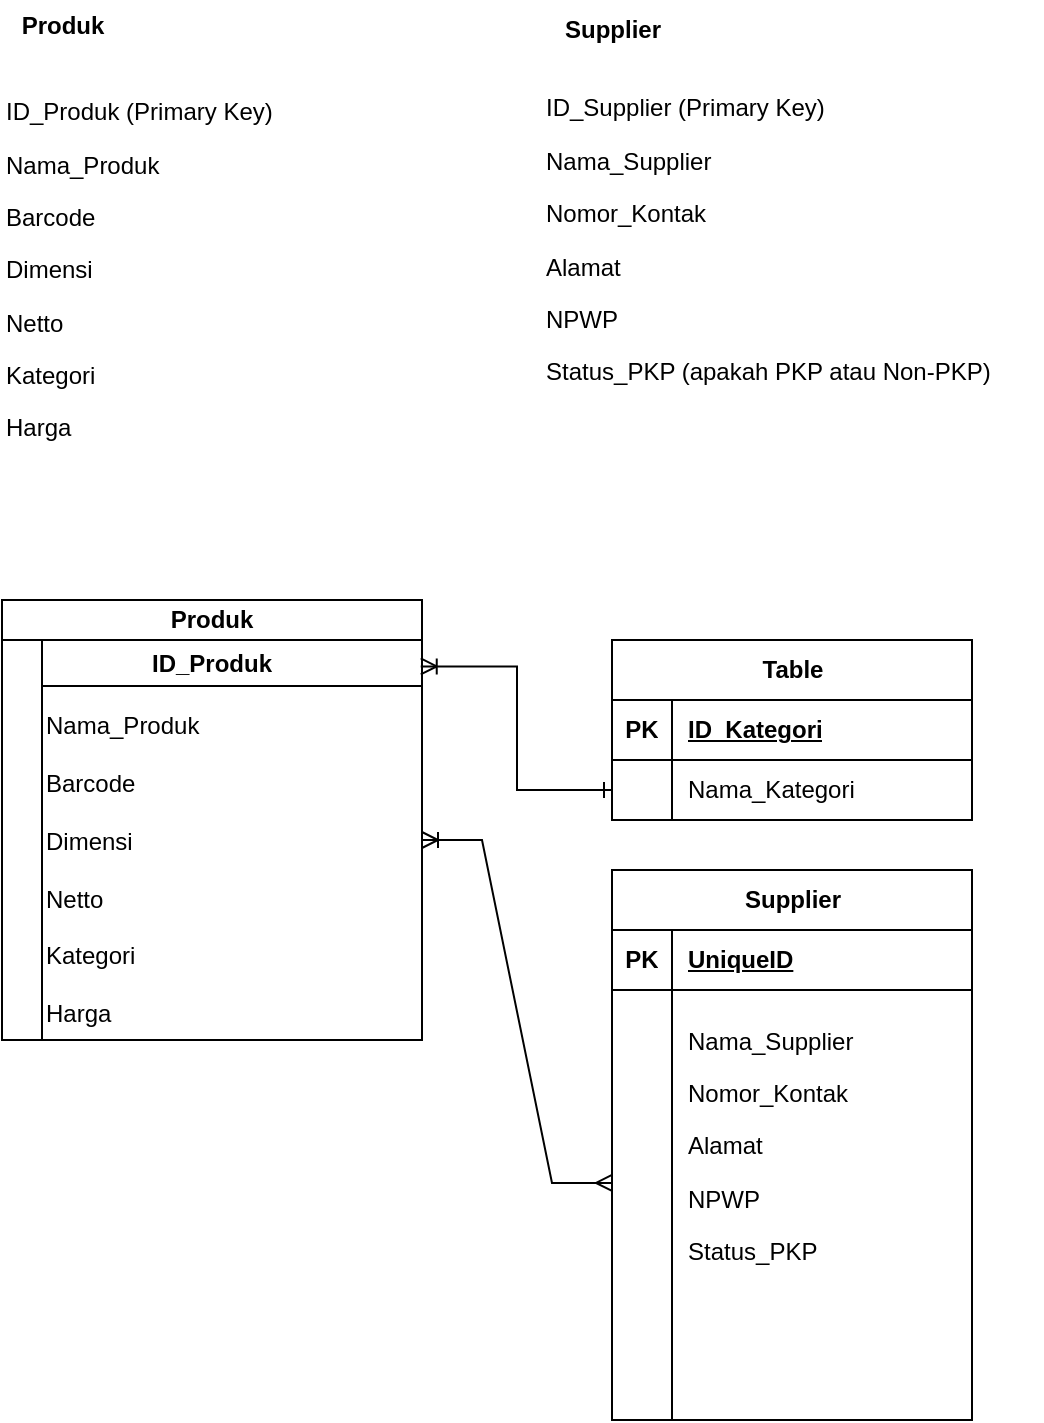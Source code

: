 <mxfile version="26.1.1">
  <diagram name="Page-1" id="c9JKetAfE5TmErLx6Him">
    <mxGraphModel dx="978" dy="511" grid="1" gridSize="10" guides="1" tooltips="1" connect="1" arrows="1" fold="1" page="1" pageScale="1" pageWidth="850" pageHeight="1100" math="0" shadow="0">
      <root>
        <mxCell id="0" />
        <mxCell id="1" parent="0" />
        <mxCell id="Uuejr6ppMPrH23HHgi1S-21" value="ID_Produk" style="swimlane;whiteSpace=wrap;html=1;" vertex="1" parent="1">
          <mxGeometry x="40" y="360" width="210" height="200" as="geometry">
            <mxRectangle x="40" y="360" width="100" height="30" as="alternateBounds" />
          </mxGeometry>
        </mxCell>
        <mxCell id="Uuejr6ppMPrH23HHgi1S-22" value="" style="rounded=0;whiteSpace=wrap;html=1;flipH=1;flipV=1;" vertex="1" parent="Uuejr6ppMPrH23HHgi1S-21">
          <mxGeometry width="20" height="200" as="geometry" />
        </mxCell>
        <mxCell id="Uuejr6ppMPrH23HHgi1S-26" value=" Nama_Produk&lt;div&gt;&amp;nbsp;     &lt;br&gt;Barcode&lt;/div&gt;&lt;div&gt;&amp;nbsp;             &lt;br&gt;Dimensi&lt;/div&gt;&lt;div&gt;&amp;nbsp;                &lt;br&gt;&lt;span style=&quot;background-color: transparent; color: light-dark(rgb(0, 0, 0), rgb(255, 255, 255));&quot;&gt;Netto&amp;nbsp;&lt;/span&gt;&lt;/div&gt;&lt;div&gt;&lt;br&gt;&lt;/div&gt;&lt;div&gt;Kategori&amp;nbsp;&lt;br&gt;&lt;br&gt;&lt;/div&gt;&lt;div&gt;Harga    &lt;/div&gt;" style="text;html=1;align=left;verticalAlign=middle;resizable=0;points=[];autosize=1;strokeColor=none;fillColor=none;" vertex="1" parent="Uuejr6ppMPrH23HHgi1S-21">
          <mxGeometry x="20" y="30" width="100" height="170" as="geometry" />
        </mxCell>
        <mxCell id="Uuejr6ppMPrH23HHgi1S-3" value="&lt;b&gt;Produk&lt;/b&gt;&lt;div&gt;&lt;br&gt;&lt;/div&gt;" style="text;html=1;align=center;verticalAlign=middle;resizable=0;points=[];autosize=1;strokeColor=none;fillColor=none;" vertex="1" parent="1">
          <mxGeometry x="40" y="40" width="60" height="40" as="geometry" />
        </mxCell>
        <mxCell id="Uuejr6ppMPrH23HHgi1S-11" value="&lt;b&gt;Supplier&lt;/b&gt;" style="text;html=1;align=center;verticalAlign=middle;resizable=0;points=[];autosize=1;strokeColor=none;fillColor=none;" vertex="1" parent="1">
          <mxGeometry x="310" y="40" width="70" height="30" as="geometry" />
        </mxCell>
        <mxCell id="Uuejr6ppMPrH23HHgi1S-13" value="&lt;p data-pm-slice=&quot;0 0 []&quot;&gt;ID_Supplier (Primary Key)&lt;/p&gt;&lt;p data-pm-slice=&quot;0 0 []&quot;&gt;&lt;span style=&quot;background-color: transparent; color: light-dark(rgb(0, 0, 0), rgb(255, 255, 255));&quot;&gt;Nama_Supplier&lt;/span&gt;&lt;/p&gt;&lt;p&gt;&lt;/p&gt;&lt;p&gt;Nomor_Kontak&lt;/p&gt;&lt;p&gt;&lt;/p&gt;&lt;p&gt;Alamat&lt;/p&gt;&lt;p&gt;&lt;/p&gt;&lt;p&gt;NPWP&lt;/p&gt;&lt;p&gt;&lt;/p&gt;&lt;p&gt;Status_PKP (apakah PKP atau Non-PKP)&lt;/p&gt;" style="text;html=1;align=left;verticalAlign=middle;resizable=0;points=[];autosize=1;strokeColor=none;fillColor=none;" vertex="1" parent="1">
          <mxGeometry x="310" y="70" width="250" height="180" as="geometry" />
        </mxCell>
        <mxCell id="Uuejr6ppMPrH23HHgi1S-17" value="&lt;p data-pm-slice=&quot;0 0 []&quot;&gt;ID_Produk (Primary Key)&lt;/p&gt;&lt;p&gt;&lt;/p&gt;&lt;p&gt;Nama_Produk&lt;/p&gt;&lt;p&gt;&lt;/p&gt;&lt;p&gt;Barcode&lt;/p&gt;&lt;p&gt;&lt;/p&gt;&lt;p&gt;Dimensi&lt;/p&gt;&lt;p&gt;&lt;/p&gt;&lt;p&gt;Netto&lt;/p&gt;&lt;p&gt;&lt;/p&gt;&lt;p&gt;Kategori&lt;/p&gt;&lt;p&gt;&lt;/p&gt;&lt;p&gt;Harga&lt;/p&gt;" style="text;html=1;align=left;verticalAlign=middle;resizable=0;points=[];autosize=1;strokeColor=none;fillColor=none;" vertex="1" parent="1">
          <mxGeometry x="40" y="70" width="160" height="210" as="geometry" />
        </mxCell>
        <mxCell id="Uuejr6ppMPrH23HHgi1S-20" value="&lt;b&gt;Produk&lt;/b&gt;" style="rounded=0;whiteSpace=wrap;html=1;" vertex="1" parent="1">
          <mxGeometry x="40" y="340" width="210" height="20" as="geometry" />
        </mxCell>
        <mxCell id="Uuejr6ppMPrH23HHgi1S-25" value="" style="edgeStyle=orthogonalEdgeStyle;fontSize=12;html=1;endArrow=ERoneToMany;startArrow=ERone;rounded=0;startFill=0;entryX=0.997;entryY=0.066;entryDx=0;entryDy=0;entryPerimeter=0;exitX=0;exitY=0.5;exitDx=0;exitDy=0;" edge="1" parent="1" source="Uuejr6ppMPrH23HHgi1S-32" target="Uuejr6ppMPrH23HHgi1S-21">
          <mxGeometry width="100" height="100" relative="1" as="geometry">
            <mxPoint x="420" y="400" as="sourcePoint" />
            <mxPoint x="340.0" y="369" as="targetPoint" />
          </mxGeometry>
        </mxCell>
        <mxCell id="Uuejr6ppMPrH23HHgi1S-28" value="Table" style="shape=table;startSize=30;container=1;collapsible=1;childLayout=tableLayout;fixedRows=1;rowLines=0;fontStyle=1;align=center;resizeLast=1;html=1;" vertex="1" parent="1">
          <mxGeometry x="345" y="360" width="180" height="90" as="geometry" />
        </mxCell>
        <mxCell id="Uuejr6ppMPrH23HHgi1S-29" value="" style="shape=tableRow;horizontal=0;startSize=0;swimlaneHead=0;swimlaneBody=0;fillColor=none;collapsible=0;dropTarget=0;points=[[0,0.5],[1,0.5]];portConstraint=eastwest;top=0;left=0;right=0;bottom=1;" vertex="1" parent="Uuejr6ppMPrH23HHgi1S-28">
          <mxGeometry y="30" width="180" height="30" as="geometry" />
        </mxCell>
        <mxCell id="Uuejr6ppMPrH23HHgi1S-30" value="PK" style="shape=partialRectangle;connectable=0;fillColor=none;top=0;left=0;bottom=0;right=0;fontStyle=1;overflow=hidden;whiteSpace=wrap;html=1;" vertex="1" parent="Uuejr6ppMPrH23HHgi1S-29">
          <mxGeometry width="30" height="30" as="geometry">
            <mxRectangle width="30" height="30" as="alternateBounds" />
          </mxGeometry>
        </mxCell>
        <mxCell id="Uuejr6ppMPrH23HHgi1S-31" value="ID_Kategori" style="shape=partialRectangle;connectable=0;fillColor=none;top=0;left=0;bottom=0;right=0;align=left;spacingLeft=6;fontStyle=5;overflow=hidden;whiteSpace=wrap;html=1;" vertex="1" parent="Uuejr6ppMPrH23HHgi1S-29">
          <mxGeometry x="30" width="150" height="30" as="geometry">
            <mxRectangle width="150" height="30" as="alternateBounds" />
          </mxGeometry>
        </mxCell>
        <mxCell id="Uuejr6ppMPrH23HHgi1S-32" value="" style="shape=tableRow;horizontal=0;startSize=0;swimlaneHead=0;swimlaneBody=0;fillColor=none;collapsible=0;dropTarget=0;points=[[0,0.5],[1,0.5]];portConstraint=eastwest;top=0;left=0;right=0;bottom=0;" vertex="1" parent="Uuejr6ppMPrH23HHgi1S-28">
          <mxGeometry y="60" width="180" height="30" as="geometry" />
        </mxCell>
        <mxCell id="Uuejr6ppMPrH23HHgi1S-33" value="" style="shape=partialRectangle;connectable=0;fillColor=none;top=0;left=0;bottom=0;right=0;editable=1;overflow=hidden;whiteSpace=wrap;html=1;" vertex="1" parent="Uuejr6ppMPrH23HHgi1S-32">
          <mxGeometry width="30" height="30" as="geometry">
            <mxRectangle width="30" height="30" as="alternateBounds" />
          </mxGeometry>
        </mxCell>
        <mxCell id="Uuejr6ppMPrH23HHgi1S-34" value="Nama_Kategori" style="shape=partialRectangle;connectable=0;fillColor=none;top=0;left=0;bottom=0;right=0;align=left;spacingLeft=6;overflow=hidden;whiteSpace=wrap;html=1;" vertex="1" parent="Uuejr6ppMPrH23HHgi1S-32">
          <mxGeometry x="30" width="150" height="30" as="geometry">
            <mxRectangle width="150" height="30" as="alternateBounds" />
          </mxGeometry>
        </mxCell>
        <mxCell id="Uuejr6ppMPrH23HHgi1S-41" value="Supplier" style="shape=table;startSize=30;container=1;collapsible=1;childLayout=tableLayout;fixedRows=1;rowLines=0;fontStyle=1;align=center;resizeLast=1;html=1;" vertex="1" parent="1">
          <mxGeometry x="345" y="475" width="180" height="275" as="geometry" />
        </mxCell>
        <mxCell id="Uuejr6ppMPrH23HHgi1S-42" value="" style="shape=tableRow;horizontal=0;startSize=0;swimlaneHead=0;swimlaneBody=0;fillColor=none;collapsible=0;dropTarget=0;points=[[0,0.5],[1,0.5]];portConstraint=eastwest;top=0;left=0;right=0;bottom=1;" vertex="1" parent="Uuejr6ppMPrH23HHgi1S-41">
          <mxGeometry y="30" width="180" height="30" as="geometry" />
        </mxCell>
        <mxCell id="Uuejr6ppMPrH23HHgi1S-43" value="PK" style="shape=partialRectangle;connectable=0;fillColor=none;top=0;left=0;bottom=0;right=0;fontStyle=1;overflow=hidden;whiteSpace=wrap;html=1;" vertex="1" parent="Uuejr6ppMPrH23HHgi1S-42">
          <mxGeometry width="30" height="30" as="geometry">
            <mxRectangle width="30" height="30" as="alternateBounds" />
          </mxGeometry>
        </mxCell>
        <mxCell id="Uuejr6ppMPrH23HHgi1S-44" value="UniqueID" style="shape=partialRectangle;connectable=0;fillColor=none;top=0;left=0;bottom=0;right=0;align=left;spacingLeft=6;fontStyle=5;overflow=hidden;whiteSpace=wrap;html=1;" vertex="1" parent="Uuejr6ppMPrH23HHgi1S-42">
          <mxGeometry x="30" width="150" height="30" as="geometry">
            <mxRectangle width="150" height="30" as="alternateBounds" />
          </mxGeometry>
        </mxCell>
        <mxCell id="Uuejr6ppMPrH23HHgi1S-45" value="" style="shape=tableRow;horizontal=0;startSize=0;swimlaneHead=0;swimlaneBody=0;fillColor=none;collapsible=0;dropTarget=0;points=[[0,0.5],[1,0.5]];portConstraint=eastwest;top=0;left=0;right=0;bottom=0;" vertex="1" parent="Uuejr6ppMPrH23HHgi1S-41">
          <mxGeometry y="60" width="180" height="155" as="geometry" />
        </mxCell>
        <mxCell id="Uuejr6ppMPrH23HHgi1S-46" value="" style="shape=partialRectangle;connectable=0;fillColor=none;top=0;left=0;bottom=0;right=0;editable=1;overflow=hidden;whiteSpace=wrap;html=1;" vertex="1" parent="Uuejr6ppMPrH23HHgi1S-45">
          <mxGeometry width="30" height="155" as="geometry">
            <mxRectangle width="30" height="155" as="alternateBounds" />
          </mxGeometry>
        </mxCell>
        <mxCell id="Uuejr6ppMPrH23HHgi1S-47" value="&lt;p data-pm-slice=&quot;0 0 []&quot;&gt;Nama_Supplier   &lt;/p&gt;&lt;p&gt;    Nomor_Kontak   &lt;/p&gt;&lt;p&gt;     Alamat          &lt;/p&gt;&lt;p&gt;       NPWP            &lt;/p&gt;&lt;p&gt;       Status_PKP&lt;/p&gt;" style="shape=partialRectangle;connectable=0;fillColor=none;top=0;left=0;bottom=0;right=0;align=left;spacingLeft=6;overflow=hidden;whiteSpace=wrap;html=1;" vertex="1" parent="Uuejr6ppMPrH23HHgi1S-45">
          <mxGeometry x="30" width="150" height="155" as="geometry">
            <mxRectangle width="150" height="155" as="alternateBounds" />
          </mxGeometry>
        </mxCell>
        <mxCell id="Uuejr6ppMPrH23HHgi1S-48" value="" style="shape=tableRow;horizontal=0;startSize=0;swimlaneHead=0;swimlaneBody=0;fillColor=none;collapsible=0;dropTarget=0;points=[[0,0.5],[1,0.5]];portConstraint=eastwest;top=0;left=0;right=0;bottom=0;" vertex="1" parent="Uuejr6ppMPrH23HHgi1S-41">
          <mxGeometry y="215" width="180" height="30" as="geometry" />
        </mxCell>
        <mxCell id="Uuejr6ppMPrH23HHgi1S-49" value="" style="shape=partialRectangle;connectable=0;fillColor=none;top=0;left=0;bottom=0;right=0;editable=1;overflow=hidden;whiteSpace=wrap;html=1;" vertex="1" parent="Uuejr6ppMPrH23HHgi1S-48">
          <mxGeometry width="30" height="30" as="geometry">
            <mxRectangle width="30" height="30" as="alternateBounds" />
          </mxGeometry>
        </mxCell>
        <mxCell id="Uuejr6ppMPrH23HHgi1S-50" value="" style="shape=partialRectangle;connectable=0;fillColor=none;top=0;left=0;bottom=0;right=0;align=left;spacingLeft=6;overflow=hidden;whiteSpace=wrap;html=1;" vertex="1" parent="Uuejr6ppMPrH23HHgi1S-48">
          <mxGeometry x="30" width="150" height="30" as="geometry">
            <mxRectangle width="150" height="30" as="alternateBounds" />
          </mxGeometry>
        </mxCell>
        <mxCell id="Uuejr6ppMPrH23HHgi1S-51" value="" style="shape=tableRow;horizontal=0;startSize=0;swimlaneHead=0;swimlaneBody=0;fillColor=none;collapsible=0;dropTarget=0;points=[[0,0.5],[1,0.5]];portConstraint=eastwest;top=0;left=0;right=0;bottom=0;" vertex="1" parent="Uuejr6ppMPrH23HHgi1S-41">
          <mxGeometry y="245" width="180" height="30" as="geometry" />
        </mxCell>
        <mxCell id="Uuejr6ppMPrH23HHgi1S-52" value="" style="shape=partialRectangle;connectable=0;fillColor=none;top=0;left=0;bottom=0;right=0;editable=1;overflow=hidden;whiteSpace=wrap;html=1;" vertex="1" parent="Uuejr6ppMPrH23HHgi1S-51">
          <mxGeometry width="30" height="30" as="geometry">
            <mxRectangle width="30" height="30" as="alternateBounds" />
          </mxGeometry>
        </mxCell>
        <mxCell id="Uuejr6ppMPrH23HHgi1S-53" value="" style="shape=partialRectangle;connectable=0;fillColor=none;top=0;left=0;bottom=0;right=0;align=left;spacingLeft=6;overflow=hidden;whiteSpace=wrap;html=1;" vertex="1" parent="Uuejr6ppMPrH23HHgi1S-51">
          <mxGeometry x="30" width="150" height="30" as="geometry">
            <mxRectangle width="150" height="30" as="alternateBounds" />
          </mxGeometry>
        </mxCell>
        <mxCell id="Uuejr6ppMPrH23HHgi1S-55" value="" style="edgeStyle=entityRelationEdgeStyle;fontSize=12;html=1;endArrow=ERmany;startArrow=ERoneToMany;rounded=0;exitX=1;exitY=0.5;exitDx=0;exitDy=0;entryX=0;entryY=0.5;entryDx=0;entryDy=0;startFill=0;" edge="1" parent="1" source="Uuejr6ppMPrH23HHgi1S-21">
          <mxGeometry width="100" height="100" relative="1" as="geometry">
            <mxPoint x="155.3" y="580" as="sourcePoint" />
            <mxPoint x="345" y="631.48" as="targetPoint" />
          </mxGeometry>
        </mxCell>
      </root>
    </mxGraphModel>
  </diagram>
</mxfile>
